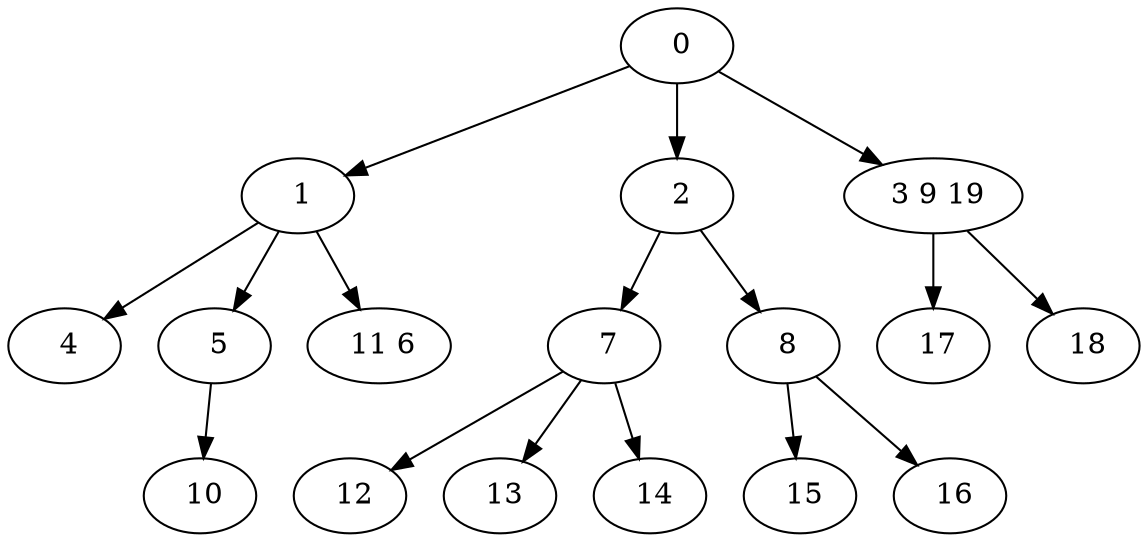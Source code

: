 digraph mytree {
" 0" -> " 1";
" 0" -> " 2";
" 0" -> " 3 9 19";
" 1" -> " 4";
" 1" -> " 5";
" 1" -> " 11 6";
" 2" -> " 7";
" 2" -> " 8";
" 3 9 19" -> " 17";
" 3 9 19" -> " 18";
" 4";
" 5" -> " 10";
" 11 6";
" 7" -> " 12";
" 7" -> " 13";
" 7" -> " 14";
" 12";
" 13";
" 14";
" 8" -> " 15";
" 8" -> " 16";
" 15";
" 16";
" 17";
" 18";
" 10";
}
